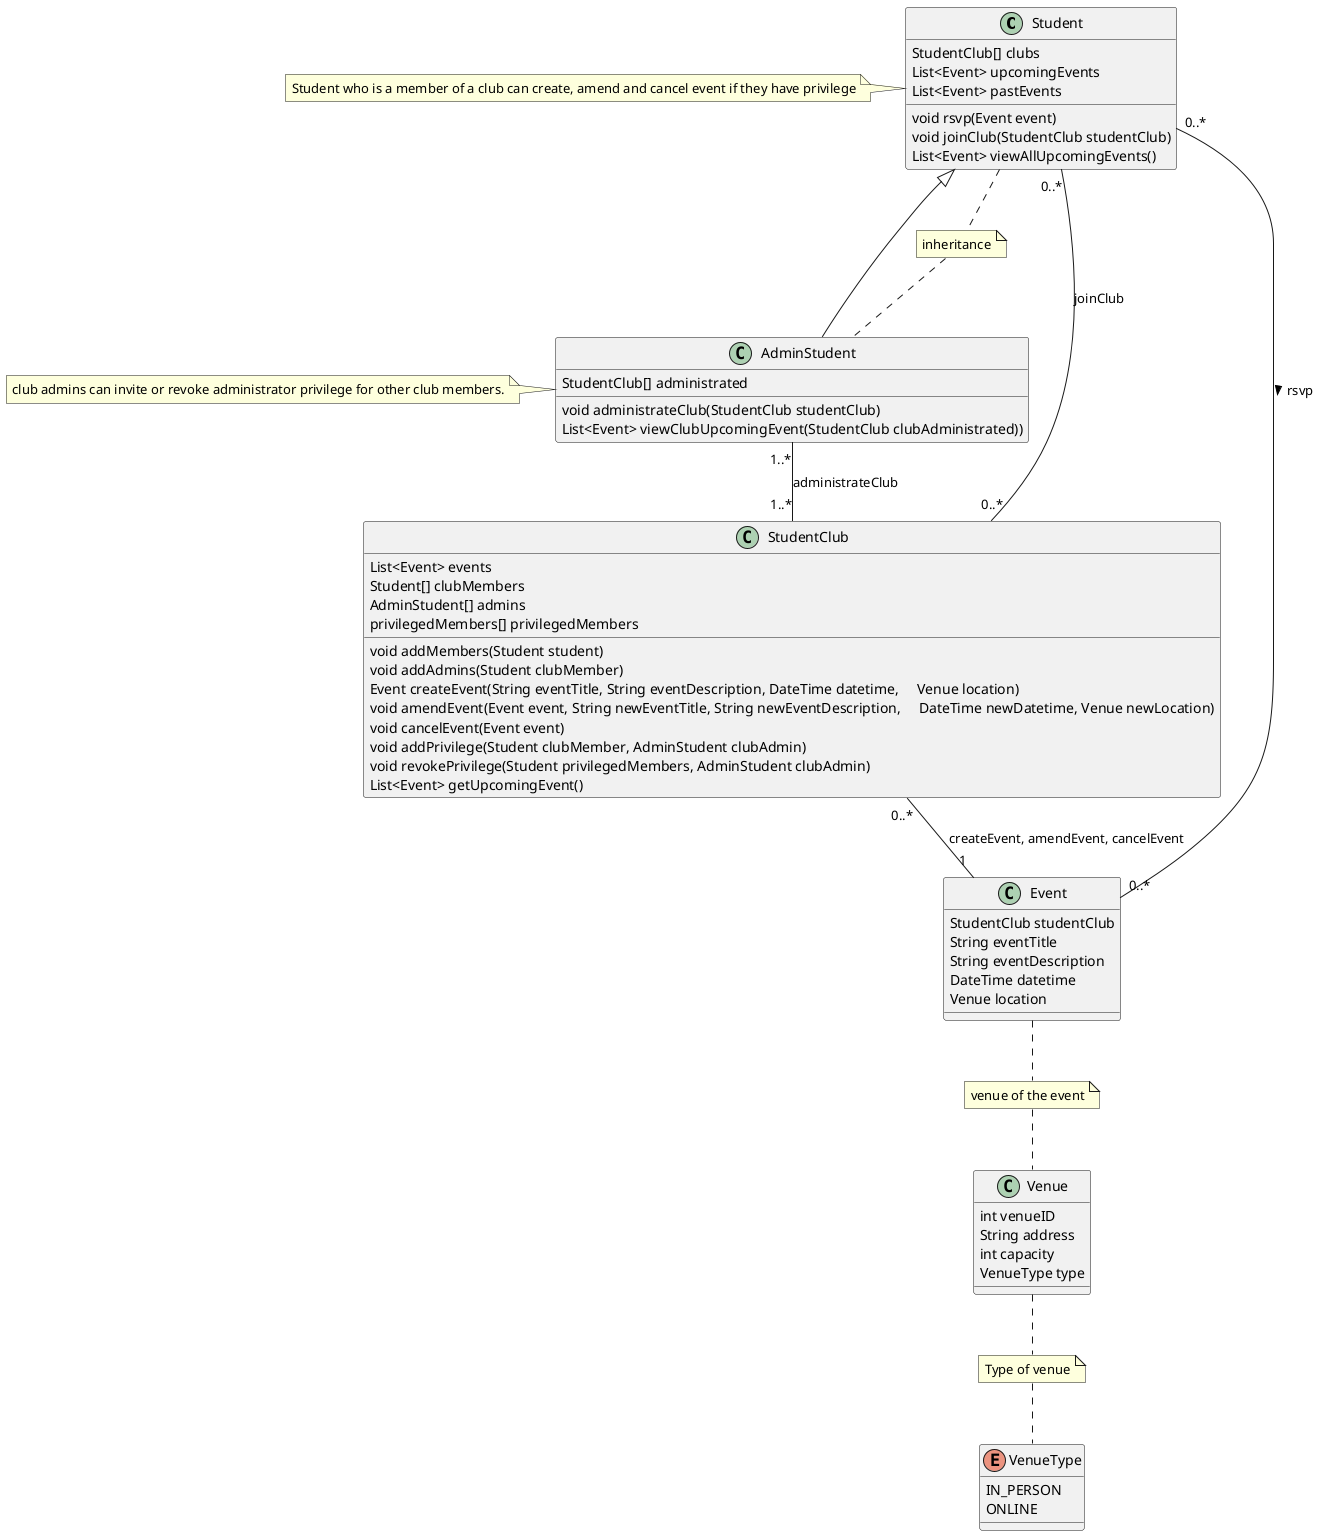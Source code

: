 @startuml
class Student {
    StudentClub[] clubs
    List<Event> upcomingEvents
    List<Event> pastEvents
    void rsvp(Event event)
    void joinClub(StudentClub studentClub)
    List<Event> viewAllUpcomingEvents()
}
note left of Student: Student who is a member of a club can create, amend and cancel event if \
they have privilege

class AdminStudent extends Student {
    StudentClub[] administrated
    void administrateClub(StudentClub studentClub)
    List<Event> viewClubUpcomingEvent(StudentClub clubAdministrated))
}
note left of AdminStudent: club admins can invite or revoke administrator privilege \
for other club members.

note "inheritance" as N1
Student .. N1
N1 .. AdminStudent

class StudentClub {
    List<Event> events
    Student[] clubMembers
    AdminStudent[] admins
    privilegedMembers[] privilegedMembers
    void addMembers(Student student)
    void addAdmins(Student clubMember)
    Event createEvent(String eventTitle, String eventDescription, DateTime datetime, \
    Venue location)
    void amendEvent(Event event, String newEventTitle, String newEventDescription, \
    DateTime newDatetime, Venue newLocation)
    void cancelEvent(Event event)
    void addPrivilege(Student clubMember, AdminStudent clubAdmin)
    void revokePrivilege(Student privilegedMembers, AdminStudent clubAdmin)
    List<Event> getUpcomingEvent()
}

class Venue {
    int venueID
    String address
    int capacity
    VenueType type
}

enum VenueType {
    IN_PERSON
    ONLINE
}

class Event {
    StudentClub studentClub
    String eventTitle
    String eventDescription
    DateTime datetime
    Venue location
}

note "venue of the event" as N2
Event .. N2
N2 .. Venue
note "Type of venue" as N3
Venue .. N3
N3 .. VenueType

Student "0..*" -- "0..*" Event : rsvp >
AdminStudent "1..*" -- "1..*" StudentClub : administrateClub
Student "0..*" -- "0..*" StudentClub : joinClub
StudentClub "0..*" -- "1" Event : createEvent, amendEvent, cancelEvent



@enduml

